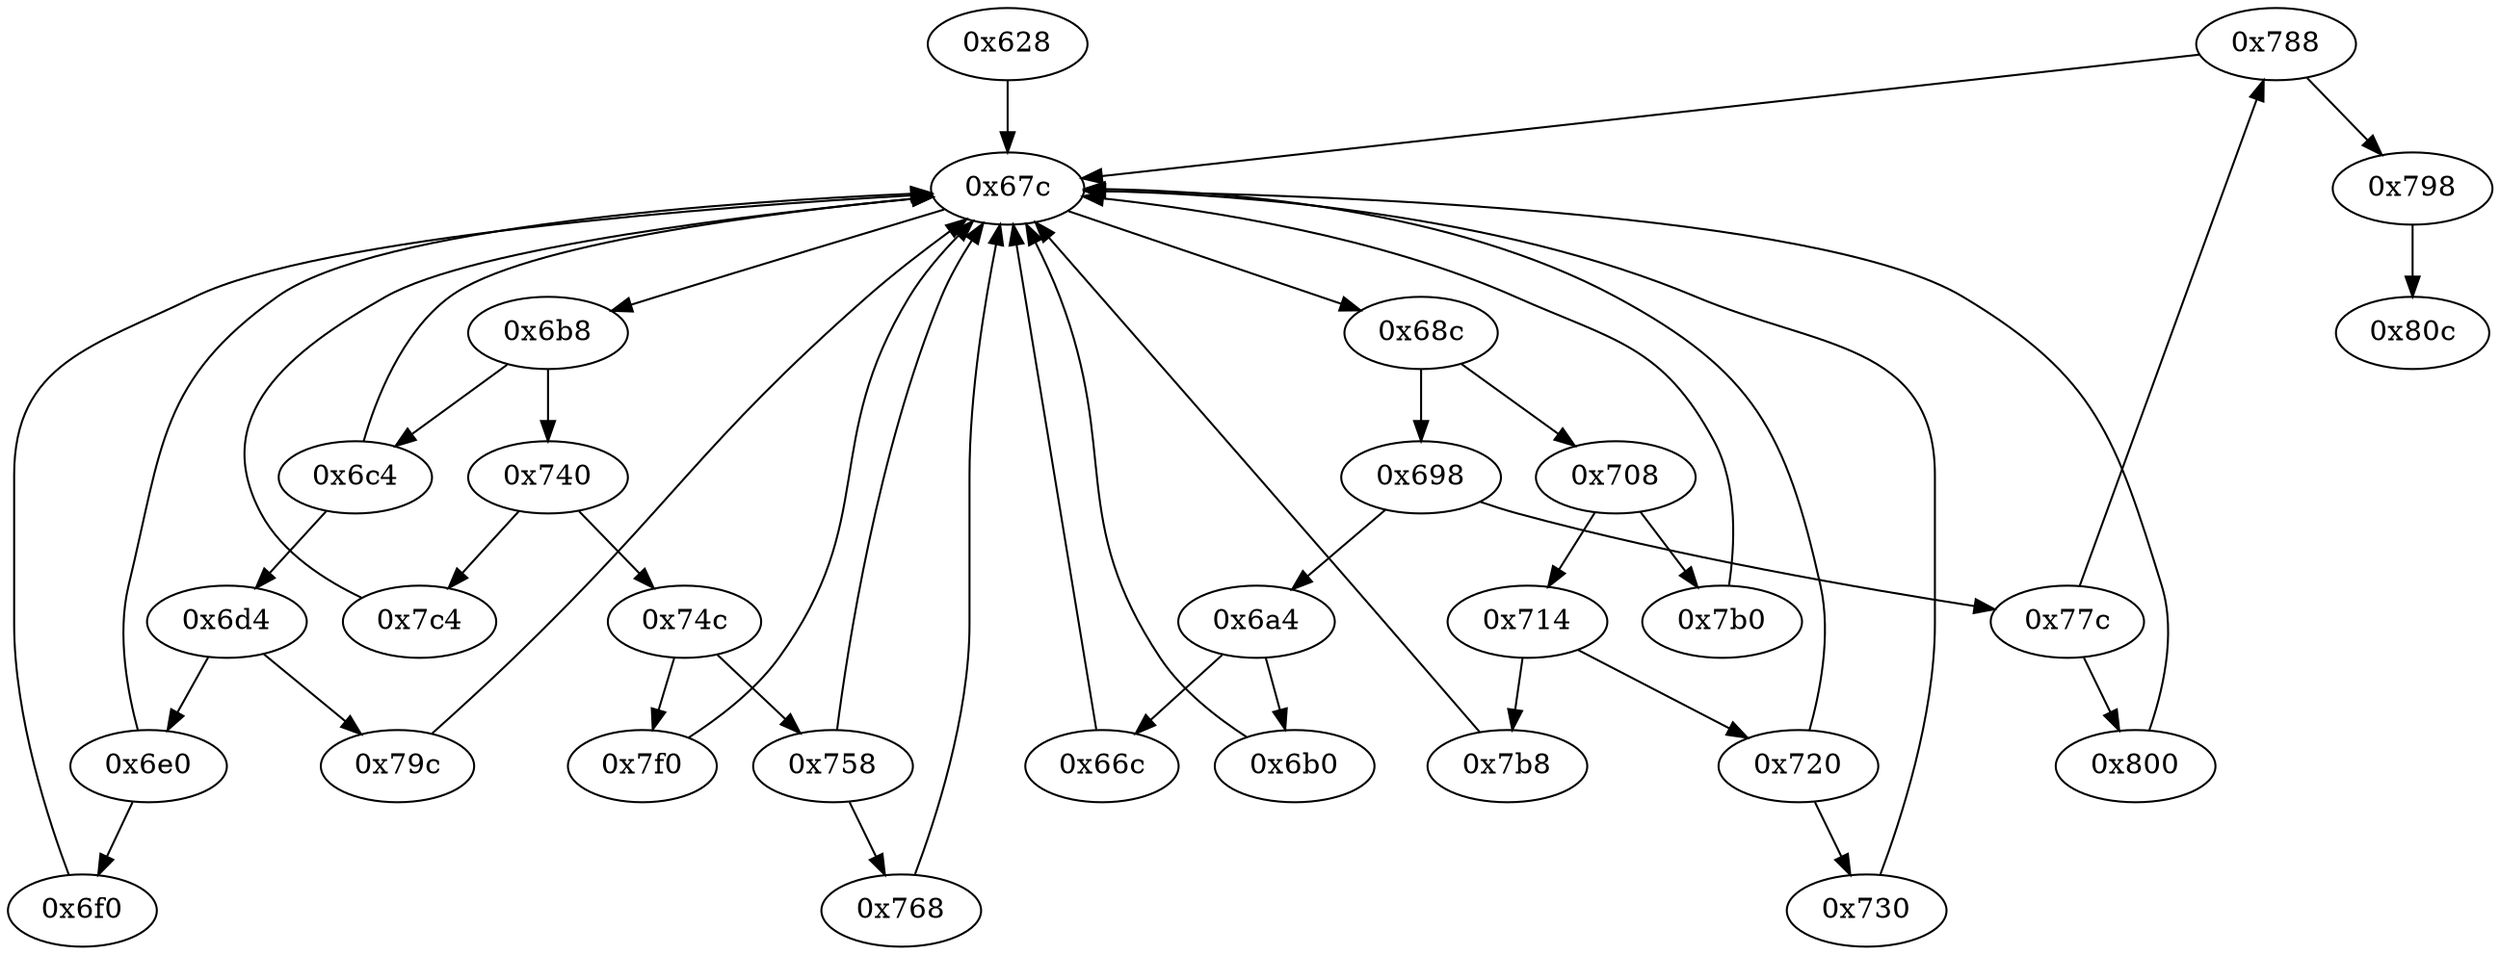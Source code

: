 strict digraph "" {
	"0x788"	 [opcode="[u'ldr', u'cmp', u'mov', u'b']"];
	"0x67c"	 [opcode="[u'mov', u'ldr', u'cmp', u'b']"];
	"0x788" -> "0x67c";
	"0x798"	 [opcode="[u'b']"];
	"0x788" -> "0x798";
	"0x6a4"	 [opcode="[u'ldr', u'cmp', u'b']"];
	"0x66c"	 [opcode="[u'ldr', u'cmp', u'mov', u'ldr']"];
	"0x6a4" -> "0x66c";
	"0x6b0"	 [opcode="[u'ldr', u'b']"];
	"0x6a4" -> "0x6b0";
	"0x6e0"	 [opcode="[u'ldr', u'cmp', u'mov', u'b']"];
	"0x6e0" -> "0x67c";
	"0x6f0"	 [opcode="[u'ldr', u'ldr', u'add', u'str', u'ldr', u'b']"];
	"0x6e0" -> "0x6f0";
	"0x79c"	 [opcode="[u'ldr', u'mov', u'bl', u'ldr', u'b']"];
	"0x79c" -> "0x67c";
	"0x7c4"	 [opcode="[u'ldr', u'str', u'str', u'ldr', u'ldrb', u'ldr', u'ldr', u'ldr', u'cmp', u'mov', u'b']"];
	"0x7c4" -> "0x67c";
	"0x714"	 [opcode="[u'ldr', u'cmp', u'b']"];
	"0x7b8"	 [opcode="[u'mov', u'mov', u'b']"];
	"0x714" -> "0x7b8";
	"0x720"	 [opcode="[u'ldr', u'cmp', u'mov', u'b']"];
	"0x714" -> "0x720";
	"0x68c"	 [opcode="[u'ldr', u'cmp', u'b']"];
	"0x67c" -> "0x68c";
	"0x6b8"	 [opcode="[u'ldr', u'cmp', u'b']"];
	"0x67c" -> "0x6b8";
	"0x6c4"	 [opcode="[u'ldr', u'cmp', u'mov', u'b']"];
	"0x6c4" -> "0x67c";
	"0x6d4"	 [opcode="[u'ldr', u'cmp', u'b']"];
	"0x6c4" -> "0x6d4";
	"0x74c"	 [opcode="[u'ldr', u'cmp', u'b']"];
	"0x758"	 [opcode="[u'ldr', u'cmp', u'mov', u'b']"];
	"0x74c" -> "0x758";
	"0x7f0"	 [opcode="[u'mov', u'mov', u'mov', u'b']"];
	"0x74c" -> "0x7f0";
	"0x730"	 [opcode="[u'ldr', u'bl', u'ldr', u'b']"];
	"0x730" -> "0x67c";
	"0x66c" -> "0x67c";
	"0x758" -> "0x67c";
	"0x768"	 [opcode="[u'ldr', u'ldr', u'mov', u'add', u'b']"];
	"0x758" -> "0x768";
	"0x80c"	 [opcode="[u'mov', u'sub', u'pop']"];
	"0x798" -> "0x80c";
	"0x698"	 [opcode="[u'ldr', u'cmp', u'b']"];
	"0x698" -> "0x6a4";
	"0x77c"	 [opcode="[u'ldr', u'cmp', u'b']"];
	"0x698" -> "0x77c";
	"0x68c" -> "0x698";
	"0x708"	 [opcode="[u'ldr', u'cmp', u'b']"];
	"0x68c" -> "0x708";
	"0x6f0" -> "0x67c";
	"0x7f0" -> "0x67c";
	"0x7b0"	 [opcode="[u'ldr', u'b']"];
	"0x7b0" -> "0x67c";
	"0x6d4" -> "0x6e0";
	"0x6d4" -> "0x79c";
	"0x800"	 [opcode="[u'mov', u'mov', u'b']"];
	"0x800" -> "0x67c";
	"0x7b8" -> "0x67c";
	"0x6b8" -> "0x6c4";
	"0x740"	 [opcode="[u'ldr', u'cmp', u'b']"];
	"0x6b8" -> "0x740";
	"0x77c" -> "0x788";
	"0x77c" -> "0x800";
	"0x708" -> "0x714";
	"0x708" -> "0x7b0";
	"0x768" -> "0x67c";
	"0x6b0" -> "0x67c";
	"0x720" -> "0x67c";
	"0x720" -> "0x730";
	"0x628"	 [opcode="[u'push', u'add', u'sub', u'str', u'cmp', u'ldr', u'ldr', u'ldr', u'add', u'mov', u'ldr', u'ldr', u'ldr', u'str', u'ldr', u'add', \
u'b']"];
	"0x628" -> "0x67c";
	"0x740" -> "0x7c4";
	"0x740" -> "0x74c";
}
